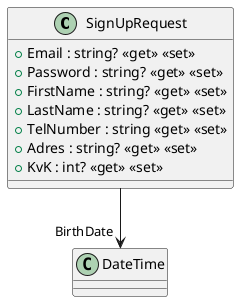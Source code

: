 @startuml
class SignUpRequest {
    + Email : string? <<get>> <<set>>
    + Password : string? <<get>> <<set>>
    + FirstName : string? <<get>> <<set>>
    + LastName : string? <<get>> <<set>>
    + TelNumber : string <<get>> <<set>>
    + Adres : string? <<get>> <<set>>
    + KvK : int? <<get>> <<set>>
}
SignUpRequest --> "BirthDate" DateTime
@enduml
